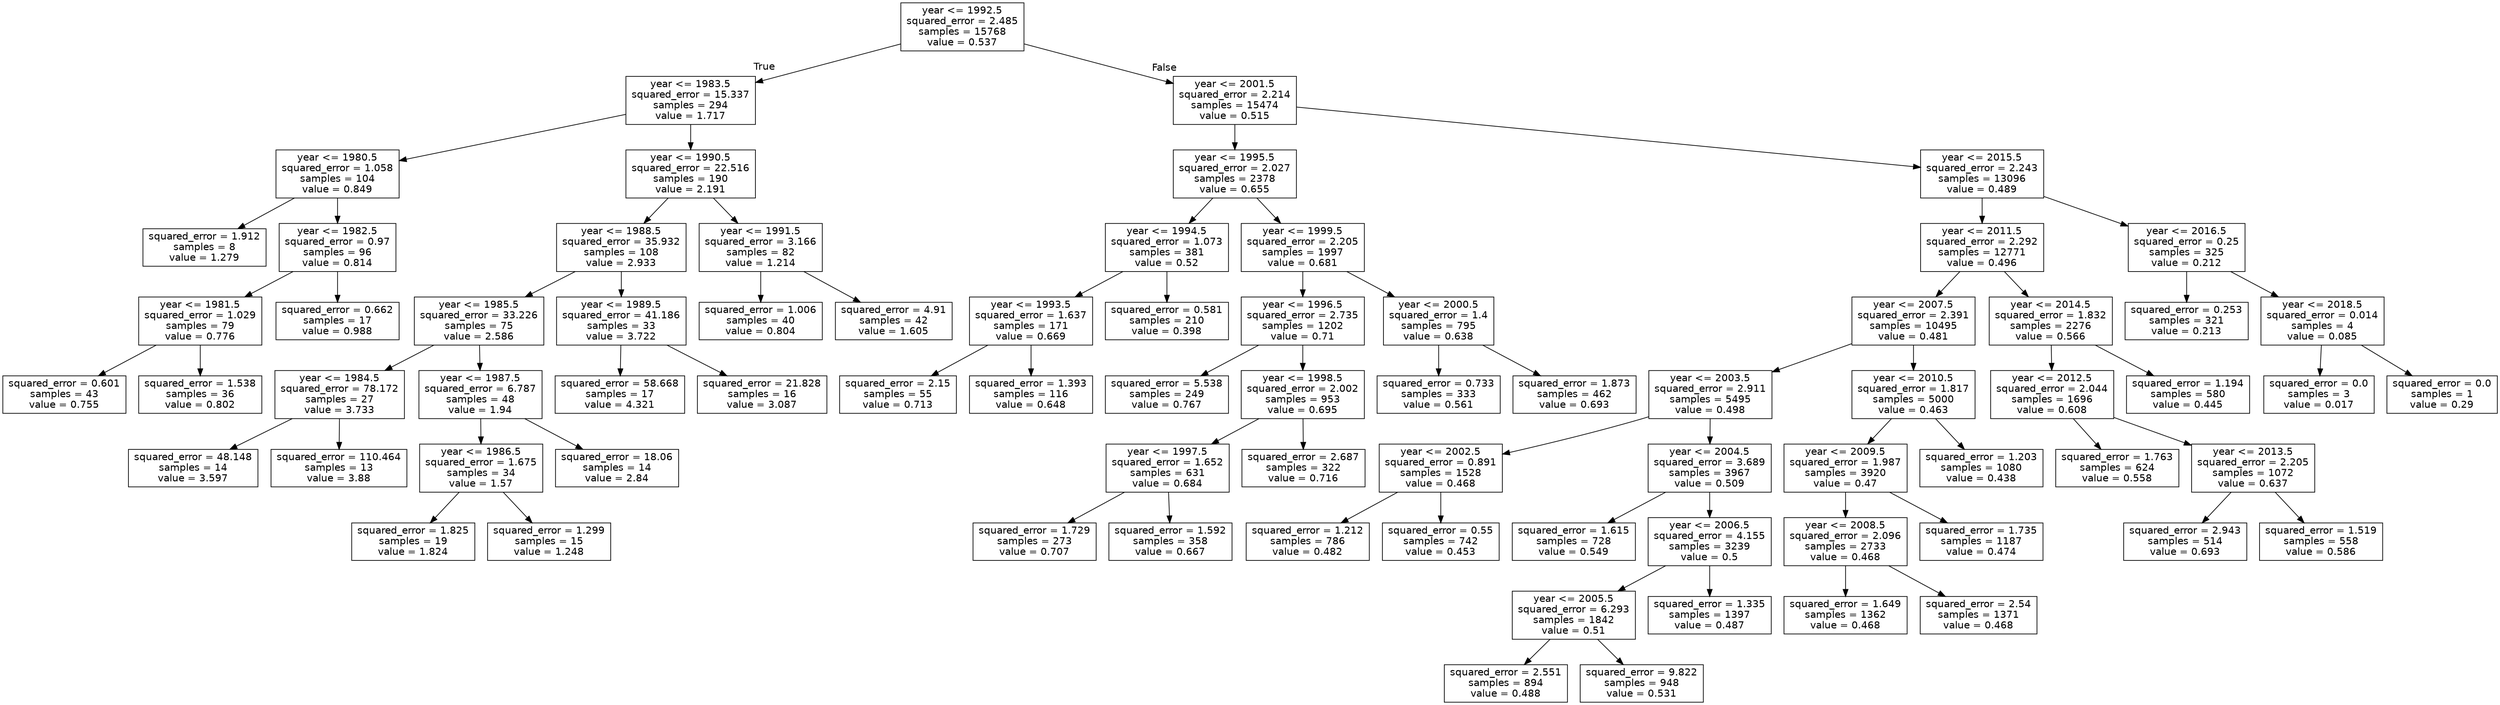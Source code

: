 digraph Tree {
node [shape=box, fontname="helvetica"] ;
edge [fontname="helvetica"] ;
0 [label="year <= 1992.5\nsquared_error = 2.485\nsamples = 15768\nvalue = 0.537"] ;
1 [label="year <= 1983.5\nsquared_error = 15.337\nsamples = 294\nvalue = 1.717"] ;
0 -> 1 [labeldistance=2.5, labelangle=45, headlabel="True"] ;
2 [label="year <= 1980.5\nsquared_error = 1.058\nsamples = 104\nvalue = 0.849"] ;
1 -> 2 ;
3 [label="squared_error = 1.912\nsamples = 8\nvalue = 1.279"] ;
2 -> 3 ;
4 [label="year <= 1982.5\nsquared_error = 0.97\nsamples = 96\nvalue = 0.814"] ;
2 -> 4 ;
5 [label="year <= 1981.5\nsquared_error = 1.029\nsamples = 79\nvalue = 0.776"] ;
4 -> 5 ;
6 [label="squared_error = 0.601\nsamples = 43\nvalue = 0.755"] ;
5 -> 6 ;
7 [label="squared_error = 1.538\nsamples = 36\nvalue = 0.802"] ;
5 -> 7 ;
8 [label="squared_error = 0.662\nsamples = 17\nvalue = 0.988"] ;
4 -> 8 ;
9 [label="year <= 1990.5\nsquared_error = 22.516\nsamples = 190\nvalue = 2.191"] ;
1 -> 9 ;
10 [label="year <= 1988.5\nsquared_error = 35.932\nsamples = 108\nvalue = 2.933"] ;
9 -> 10 ;
11 [label="year <= 1985.5\nsquared_error = 33.226\nsamples = 75\nvalue = 2.586"] ;
10 -> 11 ;
12 [label="year <= 1984.5\nsquared_error = 78.172\nsamples = 27\nvalue = 3.733"] ;
11 -> 12 ;
13 [label="squared_error = 48.148\nsamples = 14\nvalue = 3.597"] ;
12 -> 13 ;
14 [label="squared_error = 110.464\nsamples = 13\nvalue = 3.88"] ;
12 -> 14 ;
15 [label="year <= 1987.5\nsquared_error = 6.787\nsamples = 48\nvalue = 1.94"] ;
11 -> 15 ;
16 [label="year <= 1986.5\nsquared_error = 1.675\nsamples = 34\nvalue = 1.57"] ;
15 -> 16 ;
17 [label="squared_error = 1.825\nsamples = 19\nvalue = 1.824"] ;
16 -> 17 ;
18 [label="squared_error = 1.299\nsamples = 15\nvalue = 1.248"] ;
16 -> 18 ;
19 [label="squared_error = 18.06\nsamples = 14\nvalue = 2.84"] ;
15 -> 19 ;
20 [label="year <= 1989.5\nsquared_error = 41.186\nsamples = 33\nvalue = 3.722"] ;
10 -> 20 ;
21 [label="squared_error = 58.668\nsamples = 17\nvalue = 4.321"] ;
20 -> 21 ;
22 [label="squared_error = 21.828\nsamples = 16\nvalue = 3.087"] ;
20 -> 22 ;
23 [label="year <= 1991.5\nsquared_error = 3.166\nsamples = 82\nvalue = 1.214"] ;
9 -> 23 ;
24 [label="squared_error = 1.006\nsamples = 40\nvalue = 0.804"] ;
23 -> 24 ;
25 [label="squared_error = 4.91\nsamples = 42\nvalue = 1.605"] ;
23 -> 25 ;
26 [label="year <= 2001.5\nsquared_error = 2.214\nsamples = 15474\nvalue = 0.515"] ;
0 -> 26 [labeldistance=2.5, labelangle=-45, headlabel="False"] ;
27 [label="year <= 1995.5\nsquared_error = 2.027\nsamples = 2378\nvalue = 0.655"] ;
26 -> 27 ;
28 [label="year <= 1994.5\nsquared_error = 1.073\nsamples = 381\nvalue = 0.52"] ;
27 -> 28 ;
29 [label="year <= 1993.5\nsquared_error = 1.637\nsamples = 171\nvalue = 0.669"] ;
28 -> 29 ;
30 [label="squared_error = 2.15\nsamples = 55\nvalue = 0.713"] ;
29 -> 30 ;
31 [label="squared_error = 1.393\nsamples = 116\nvalue = 0.648"] ;
29 -> 31 ;
32 [label="squared_error = 0.581\nsamples = 210\nvalue = 0.398"] ;
28 -> 32 ;
33 [label="year <= 1999.5\nsquared_error = 2.205\nsamples = 1997\nvalue = 0.681"] ;
27 -> 33 ;
34 [label="year <= 1996.5\nsquared_error = 2.735\nsamples = 1202\nvalue = 0.71"] ;
33 -> 34 ;
35 [label="squared_error = 5.538\nsamples = 249\nvalue = 0.767"] ;
34 -> 35 ;
36 [label="year <= 1998.5\nsquared_error = 2.002\nsamples = 953\nvalue = 0.695"] ;
34 -> 36 ;
37 [label="year <= 1997.5\nsquared_error = 1.652\nsamples = 631\nvalue = 0.684"] ;
36 -> 37 ;
38 [label="squared_error = 1.729\nsamples = 273\nvalue = 0.707"] ;
37 -> 38 ;
39 [label="squared_error = 1.592\nsamples = 358\nvalue = 0.667"] ;
37 -> 39 ;
40 [label="squared_error = 2.687\nsamples = 322\nvalue = 0.716"] ;
36 -> 40 ;
41 [label="year <= 2000.5\nsquared_error = 1.4\nsamples = 795\nvalue = 0.638"] ;
33 -> 41 ;
42 [label="squared_error = 0.733\nsamples = 333\nvalue = 0.561"] ;
41 -> 42 ;
43 [label="squared_error = 1.873\nsamples = 462\nvalue = 0.693"] ;
41 -> 43 ;
44 [label="year <= 2015.5\nsquared_error = 2.243\nsamples = 13096\nvalue = 0.489"] ;
26 -> 44 ;
45 [label="year <= 2011.5\nsquared_error = 2.292\nsamples = 12771\nvalue = 0.496"] ;
44 -> 45 ;
46 [label="year <= 2007.5\nsquared_error = 2.391\nsamples = 10495\nvalue = 0.481"] ;
45 -> 46 ;
47 [label="year <= 2003.5\nsquared_error = 2.911\nsamples = 5495\nvalue = 0.498"] ;
46 -> 47 ;
48 [label="year <= 2002.5\nsquared_error = 0.891\nsamples = 1528\nvalue = 0.468"] ;
47 -> 48 ;
49 [label="squared_error = 1.212\nsamples = 786\nvalue = 0.482"] ;
48 -> 49 ;
50 [label="squared_error = 0.55\nsamples = 742\nvalue = 0.453"] ;
48 -> 50 ;
51 [label="year <= 2004.5\nsquared_error = 3.689\nsamples = 3967\nvalue = 0.509"] ;
47 -> 51 ;
52 [label="squared_error = 1.615\nsamples = 728\nvalue = 0.549"] ;
51 -> 52 ;
53 [label="year <= 2006.5\nsquared_error = 4.155\nsamples = 3239\nvalue = 0.5"] ;
51 -> 53 ;
54 [label="year <= 2005.5\nsquared_error = 6.293\nsamples = 1842\nvalue = 0.51"] ;
53 -> 54 ;
55 [label="squared_error = 2.551\nsamples = 894\nvalue = 0.488"] ;
54 -> 55 ;
56 [label="squared_error = 9.822\nsamples = 948\nvalue = 0.531"] ;
54 -> 56 ;
57 [label="squared_error = 1.335\nsamples = 1397\nvalue = 0.487"] ;
53 -> 57 ;
58 [label="year <= 2010.5\nsquared_error = 1.817\nsamples = 5000\nvalue = 0.463"] ;
46 -> 58 ;
59 [label="year <= 2009.5\nsquared_error = 1.987\nsamples = 3920\nvalue = 0.47"] ;
58 -> 59 ;
60 [label="year <= 2008.5\nsquared_error = 2.096\nsamples = 2733\nvalue = 0.468"] ;
59 -> 60 ;
61 [label="squared_error = 1.649\nsamples = 1362\nvalue = 0.468"] ;
60 -> 61 ;
62 [label="squared_error = 2.54\nsamples = 1371\nvalue = 0.468"] ;
60 -> 62 ;
63 [label="squared_error = 1.735\nsamples = 1187\nvalue = 0.474"] ;
59 -> 63 ;
64 [label="squared_error = 1.203\nsamples = 1080\nvalue = 0.438"] ;
58 -> 64 ;
65 [label="year <= 2014.5\nsquared_error = 1.832\nsamples = 2276\nvalue = 0.566"] ;
45 -> 65 ;
66 [label="year <= 2012.5\nsquared_error = 2.044\nsamples = 1696\nvalue = 0.608"] ;
65 -> 66 ;
67 [label="squared_error = 1.763\nsamples = 624\nvalue = 0.558"] ;
66 -> 67 ;
68 [label="year <= 2013.5\nsquared_error = 2.205\nsamples = 1072\nvalue = 0.637"] ;
66 -> 68 ;
69 [label="squared_error = 2.943\nsamples = 514\nvalue = 0.693"] ;
68 -> 69 ;
70 [label="squared_error = 1.519\nsamples = 558\nvalue = 0.586"] ;
68 -> 70 ;
71 [label="squared_error = 1.194\nsamples = 580\nvalue = 0.445"] ;
65 -> 71 ;
72 [label="year <= 2016.5\nsquared_error = 0.25\nsamples = 325\nvalue = 0.212"] ;
44 -> 72 ;
73 [label="squared_error = 0.253\nsamples = 321\nvalue = 0.213"] ;
72 -> 73 ;
74 [label="year <= 2018.5\nsquared_error = 0.014\nsamples = 4\nvalue = 0.085"] ;
72 -> 74 ;
75 [label="squared_error = 0.0\nsamples = 3\nvalue = 0.017"] ;
74 -> 75 ;
76 [label="squared_error = 0.0\nsamples = 1\nvalue = 0.29"] ;
74 -> 76 ;
}